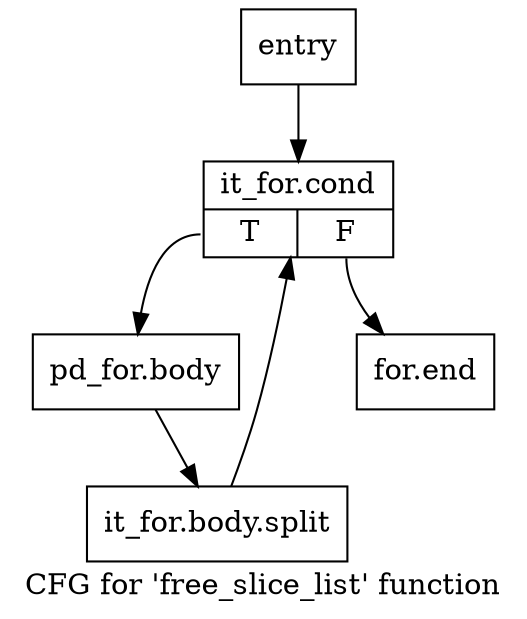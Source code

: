 digraph "CFG for 'free_slice_list' function" {
	label="CFG for 'free_slice_list' function";

	Node0x203d630 [shape=record,label="{entry}"];
	Node0x203d630 -> Node0x20416a0;
	Node0x20416a0 [shape=record,label="{it_for.cond|{<s0>T|<s1>F}}"];
	Node0x20416a0:s0 -> Node0x20416f0;
	Node0x20416a0:s1 -> Node0x2041740;
	Node0x20416f0 [shape=record,label="{pd_for.body}"];
	Node0x20416f0 -> Node0x339aa20;
	Node0x339aa20 [shape=record,label="{it_for.body.split}"];
	Node0x339aa20 -> Node0x20416a0;
	Node0x2041740 [shape=record,label="{for.end}"];
}

